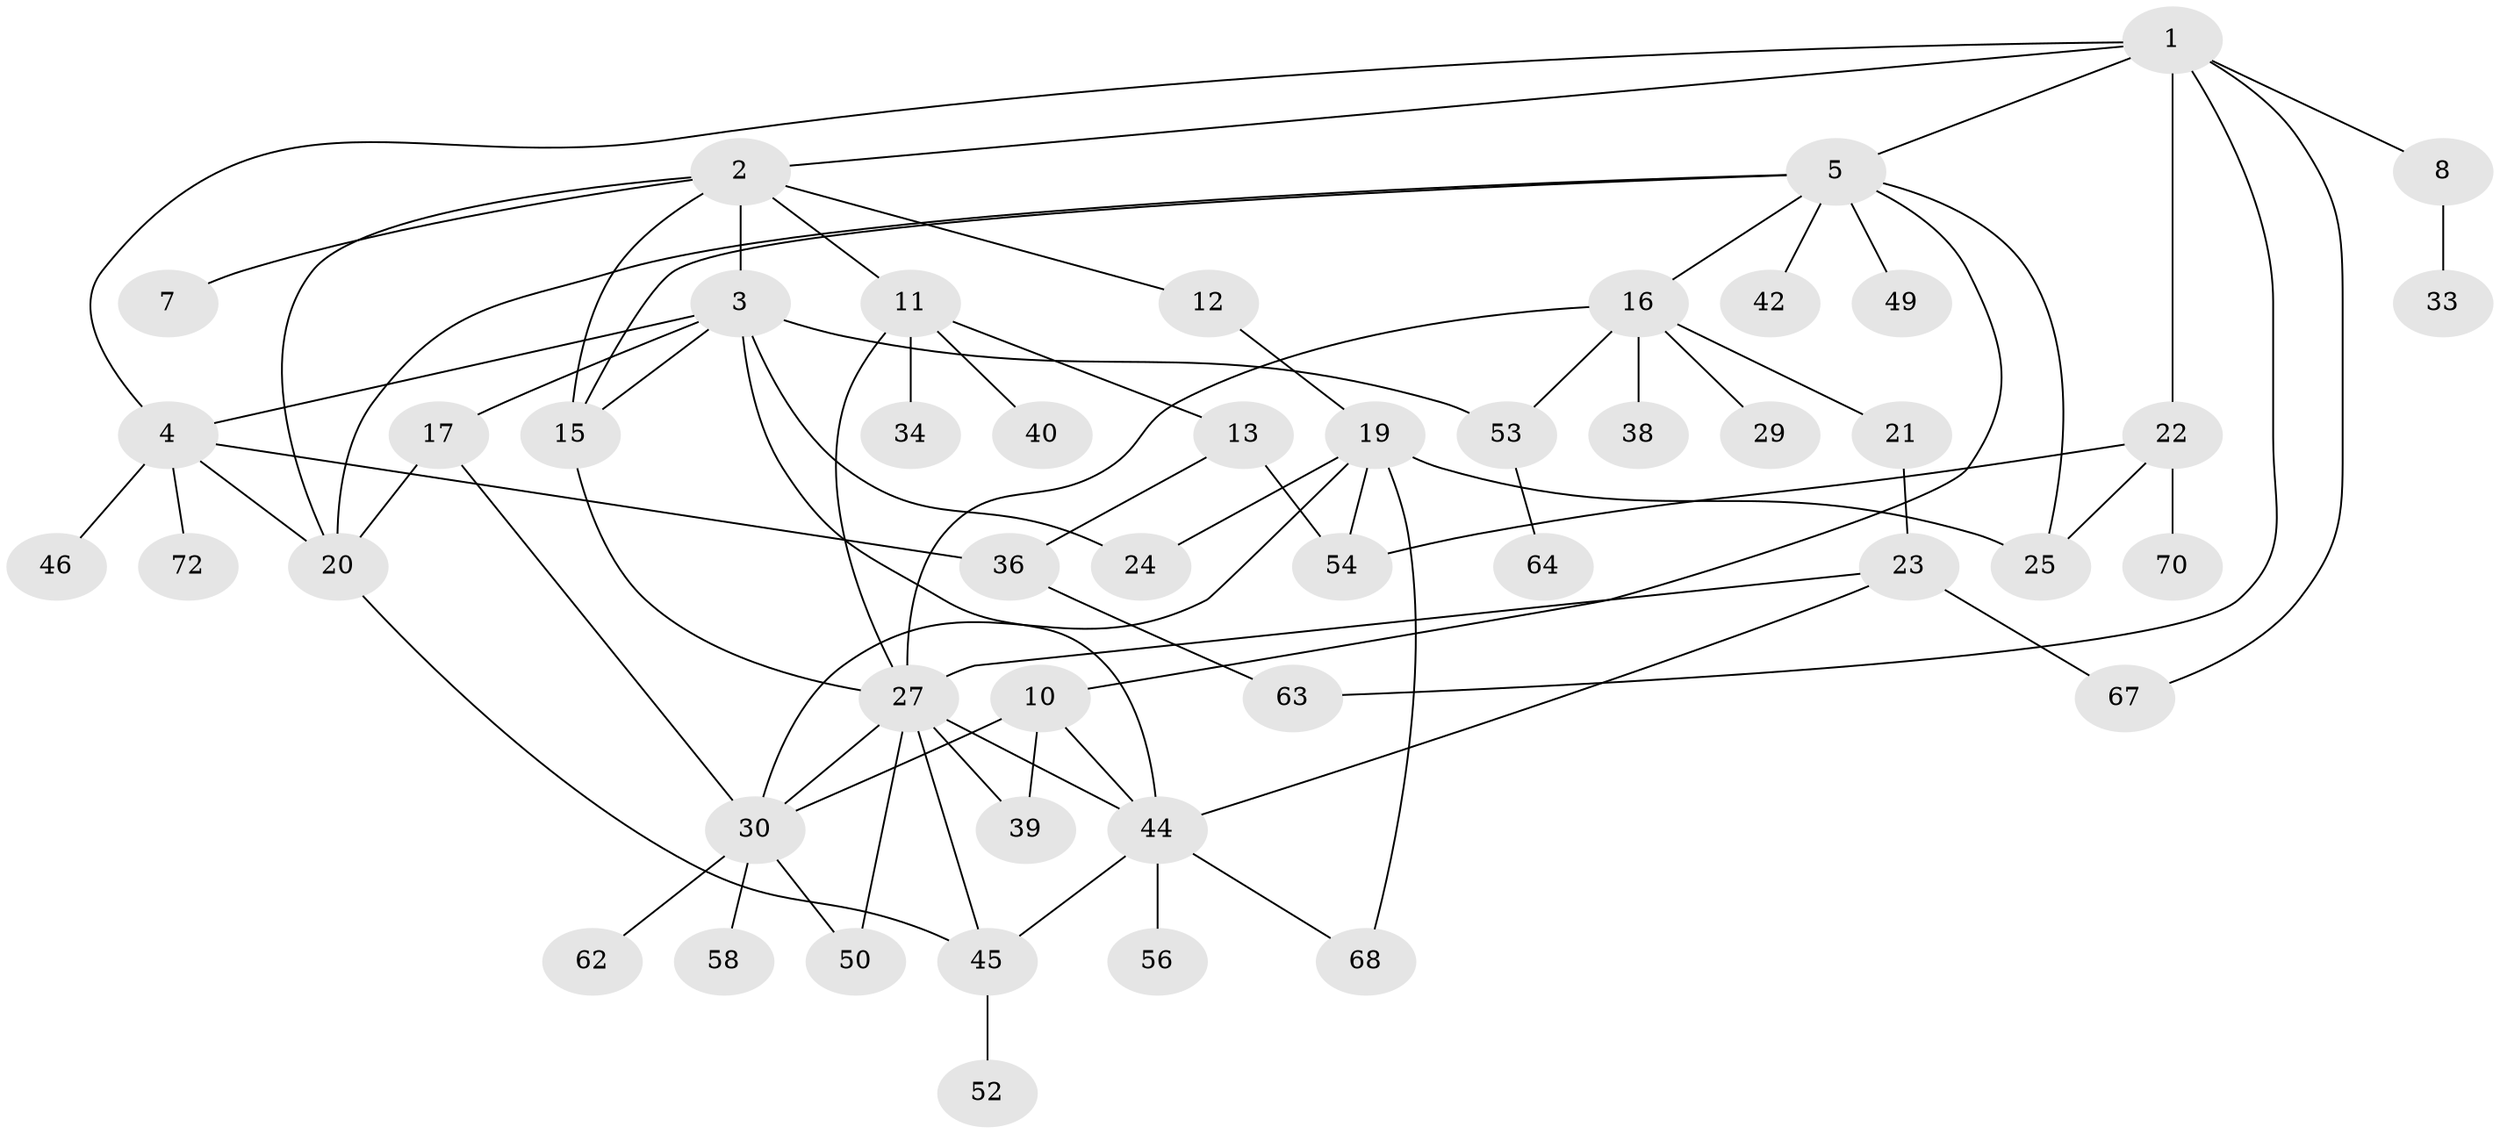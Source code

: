 // original degree distribution, {6: 0.0547945205479452, 7: 0.0273972602739726, 4: 0.1232876712328767, 5: 0.0821917808219178, 1: 0.2602739726027397, 3: 0.1780821917808219, 2: 0.273972602739726}
// Generated by graph-tools (version 1.1) at 2025/10/02/27/25 16:10:53]
// undirected, 48 vertices, 76 edges
graph export_dot {
graph [start="1"]
  node [color=gray90,style=filled];
  1 [super="+26"];
  2 [super="+66"];
  3 [super="+6"];
  4 [super="+31"];
  5 [super="+9"];
  7;
  8 [super="+28"];
  10 [super="+32"];
  11 [super="+14"];
  12;
  13 [super="+51"];
  15;
  16 [super="+18"];
  17;
  19 [super="+37"];
  20;
  21;
  22 [super="+48"];
  23 [super="+60"];
  24;
  25 [super="+43"];
  27 [super="+57"];
  29;
  30 [super="+35"];
  33;
  34;
  36 [super="+41"];
  38;
  39;
  40;
  42;
  44 [super="+55"];
  45 [super="+47"];
  46;
  49;
  50 [super="+65"];
  52 [super="+73"];
  53;
  54 [super="+59"];
  56;
  58 [super="+61"];
  62;
  63;
  64;
  67;
  68 [super="+69"];
  70 [super="+71"];
  72;
  1 -- 2;
  1 -- 4;
  1 -- 5;
  1 -- 8;
  1 -- 22;
  1 -- 67;
  1 -- 63;
  2 -- 3;
  2 -- 7;
  2 -- 11;
  2 -- 12;
  2 -- 15;
  2 -- 20;
  3 -- 24;
  3 -- 4;
  3 -- 17;
  3 -- 53;
  3 -- 15;
  3 -- 44;
  4 -- 36;
  4 -- 46;
  4 -- 72;
  4 -- 20;
  5 -- 10;
  5 -- 25;
  5 -- 16;
  5 -- 49;
  5 -- 20;
  5 -- 42;
  5 -- 15;
  8 -- 33;
  10 -- 39;
  10 -- 44;
  10 -- 30;
  11 -- 13;
  11 -- 27;
  11 -- 40;
  11 -- 34;
  12 -- 19;
  13 -- 54;
  13 -- 36;
  15 -- 27;
  16 -- 29;
  16 -- 38;
  16 -- 27;
  16 -- 21;
  16 -- 53;
  17 -- 20;
  17 -- 30;
  19 -- 24;
  19 -- 68;
  19 -- 54;
  19 -- 25;
  19 -- 30;
  20 -- 45;
  21 -- 23;
  22 -- 70;
  22 -- 25;
  22 -- 54;
  23 -- 67;
  23 -- 27;
  23 -- 44;
  27 -- 45;
  27 -- 50;
  27 -- 39;
  27 -- 30;
  27 -- 44;
  30 -- 50;
  30 -- 58;
  30 -- 62;
  36 -- 63;
  44 -- 56;
  44 -- 68;
  44 -- 45;
  45 -- 52;
  53 -- 64;
}
